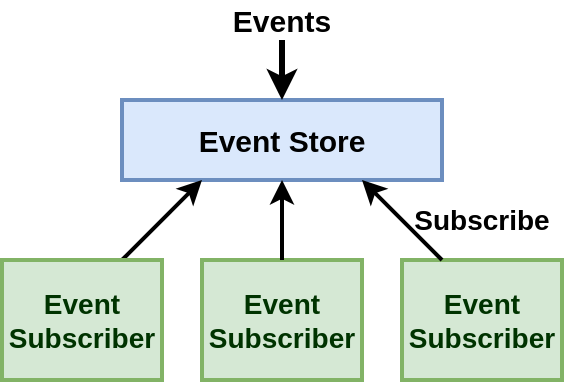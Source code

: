 <mxfile version="11.0.5" type="device"><diagram id="uM3_VcFNA1u3JxbzWTWf" name="Page-1"><mxGraphModel dx="1750" dy="949" grid="1" gridSize="10" guides="1" tooltips="1" connect="1" arrows="1" fold="1" page="1" pageScale="1" pageWidth="3000" pageHeight="3000" math="0" shadow="0"><root><mxCell id="0"/><mxCell id="1" parent="0"/><mxCell id="Au31qqX9KaL_1jeub00s-1" value="&lt;font style=&quot;font-size: 15px&quot;&gt;&lt;b&gt;Event Store&lt;/b&gt;&lt;/font&gt;" style="rounded=0;whiteSpace=wrap;html=1;strokeWidth=2;fillColor=#dae8fc;strokeColor=#6c8ebf;" vertex="1" parent="1"><mxGeometry x="760" y="360" width="160" height="40" as="geometry"/></mxCell><mxCell id="Au31qqX9KaL_1jeub00s-2" value="" style="endArrow=classic;html=1;strokeWidth=3;entryX=0.5;entryY=0;entryDx=0;entryDy=0;" edge="1" parent="1" target="Au31qqX9KaL_1jeub00s-1"><mxGeometry width="50" height="50" relative="1" as="geometry"><mxPoint x="840" y="330" as="sourcePoint"/><mxPoint x="740" y="340" as="targetPoint"/></mxGeometry></mxCell><mxCell id="Au31qqX9KaL_1jeub00s-3" value="&lt;font style=&quot;font-size: 15px&quot;&gt;&lt;b&gt;Events&lt;/b&gt;&lt;/font&gt;" style="text;html=1;strokeColor=none;fillColor=none;align=center;verticalAlign=middle;whiteSpace=wrap;rounded=0;" vertex="1" parent="1"><mxGeometry x="815" y="310" width="50" height="20" as="geometry"/></mxCell><mxCell id="Au31qqX9KaL_1jeub00s-8" value="" style="endArrow=classic;html=1;strokeWidth=2;exitX=0.75;exitY=0;exitDx=0;exitDy=0;entryX=0.25;entryY=1;entryDx=0;entryDy=0;" edge="1" parent="1" source="Au31qqX9KaL_1jeub00s-10" target="Au31qqX9KaL_1jeub00s-1"><mxGeometry width="50" height="50" relative="1" as="geometry"><mxPoint x="920" y="320" as="sourcePoint"/><mxPoint x="690" y="350" as="targetPoint"/></mxGeometry></mxCell><mxCell id="Au31qqX9KaL_1jeub00s-10" value="&lt;font style=&quot;font-size: 14px&quot;&gt;&lt;b&gt;&lt;font color=&quot;#003300&quot;&gt;Event&lt;br&gt;Subscriber&lt;/font&gt;&lt;br&gt;&lt;/b&gt;&lt;/font&gt;" style="rounded=0;whiteSpace=wrap;html=1;strokeWidth=2;fillColor=#d5e8d4;strokeColor=#82b366;" vertex="1" parent="1"><mxGeometry x="700" y="440" width="80" height="60" as="geometry"/></mxCell><mxCell id="Au31qqX9KaL_1jeub00s-11" value="&lt;font style=&quot;font-size: 14px&quot;&gt;&lt;b&gt;&lt;font color=&quot;#003300&quot;&gt;Event&lt;br&gt;Subscriber&lt;/font&gt;&lt;br&gt;&lt;/b&gt;&lt;/font&gt;" style="rounded=0;whiteSpace=wrap;html=1;strokeWidth=2;fillColor=#d5e8d4;strokeColor=#82b366;" vertex="1" parent="1"><mxGeometry x="800" y="440" width="80" height="60" as="geometry"/></mxCell><mxCell id="Au31qqX9KaL_1jeub00s-12" value="&lt;font style=&quot;font-size: 14px&quot;&gt;&lt;b&gt;&lt;font color=&quot;#003300&quot;&gt;Event&lt;br&gt;Subscriber&lt;/font&gt;&lt;br&gt;&lt;/b&gt;&lt;/font&gt;" style="rounded=0;whiteSpace=wrap;html=1;strokeWidth=2;fillColor=#d5e8d4;strokeColor=#82b366;" vertex="1" parent="1"><mxGeometry x="900" y="440" width="80" height="60" as="geometry"/></mxCell><mxCell id="Au31qqX9KaL_1jeub00s-13" value="" style="endArrow=classic;html=1;strokeWidth=2;exitX=0.5;exitY=0;exitDx=0;exitDy=0;entryX=0.5;entryY=1;entryDx=0;entryDy=0;" edge="1" parent="1" source="Au31qqX9KaL_1jeub00s-11" target="Au31qqX9KaL_1jeub00s-1"><mxGeometry width="50" height="50" relative="1" as="geometry"><mxPoint x="1010" y="350" as="sourcePoint"/><mxPoint x="1070" y="310" as="targetPoint"/></mxGeometry></mxCell><mxCell id="Au31qqX9KaL_1jeub00s-14" value="" style="endArrow=classic;html=1;strokeWidth=2;exitX=0.25;exitY=0;exitDx=0;exitDy=0;entryX=0.75;entryY=1;entryDx=0;entryDy=0;" edge="1" parent="1" source="Au31qqX9KaL_1jeub00s-12" target="Au31qqX9KaL_1jeub00s-1"><mxGeometry width="50" height="50" relative="1" as="geometry"><mxPoint x="1000" y="380" as="sourcePoint"/><mxPoint x="1060" y="340" as="targetPoint"/></mxGeometry></mxCell><mxCell id="Au31qqX9KaL_1jeub00s-16" value="&lt;b&gt;&lt;font style=&quot;font-size: 14px&quot;&gt;Subscribe&lt;/font&gt;&lt;/b&gt;" style="text;html=1;strokeColor=none;fillColor=none;align=center;verticalAlign=middle;whiteSpace=wrap;rounded=0;" vertex="1" parent="1"><mxGeometry x="905" y="410" width="70" height="20" as="geometry"/></mxCell></root></mxGraphModel></diagram></mxfile>